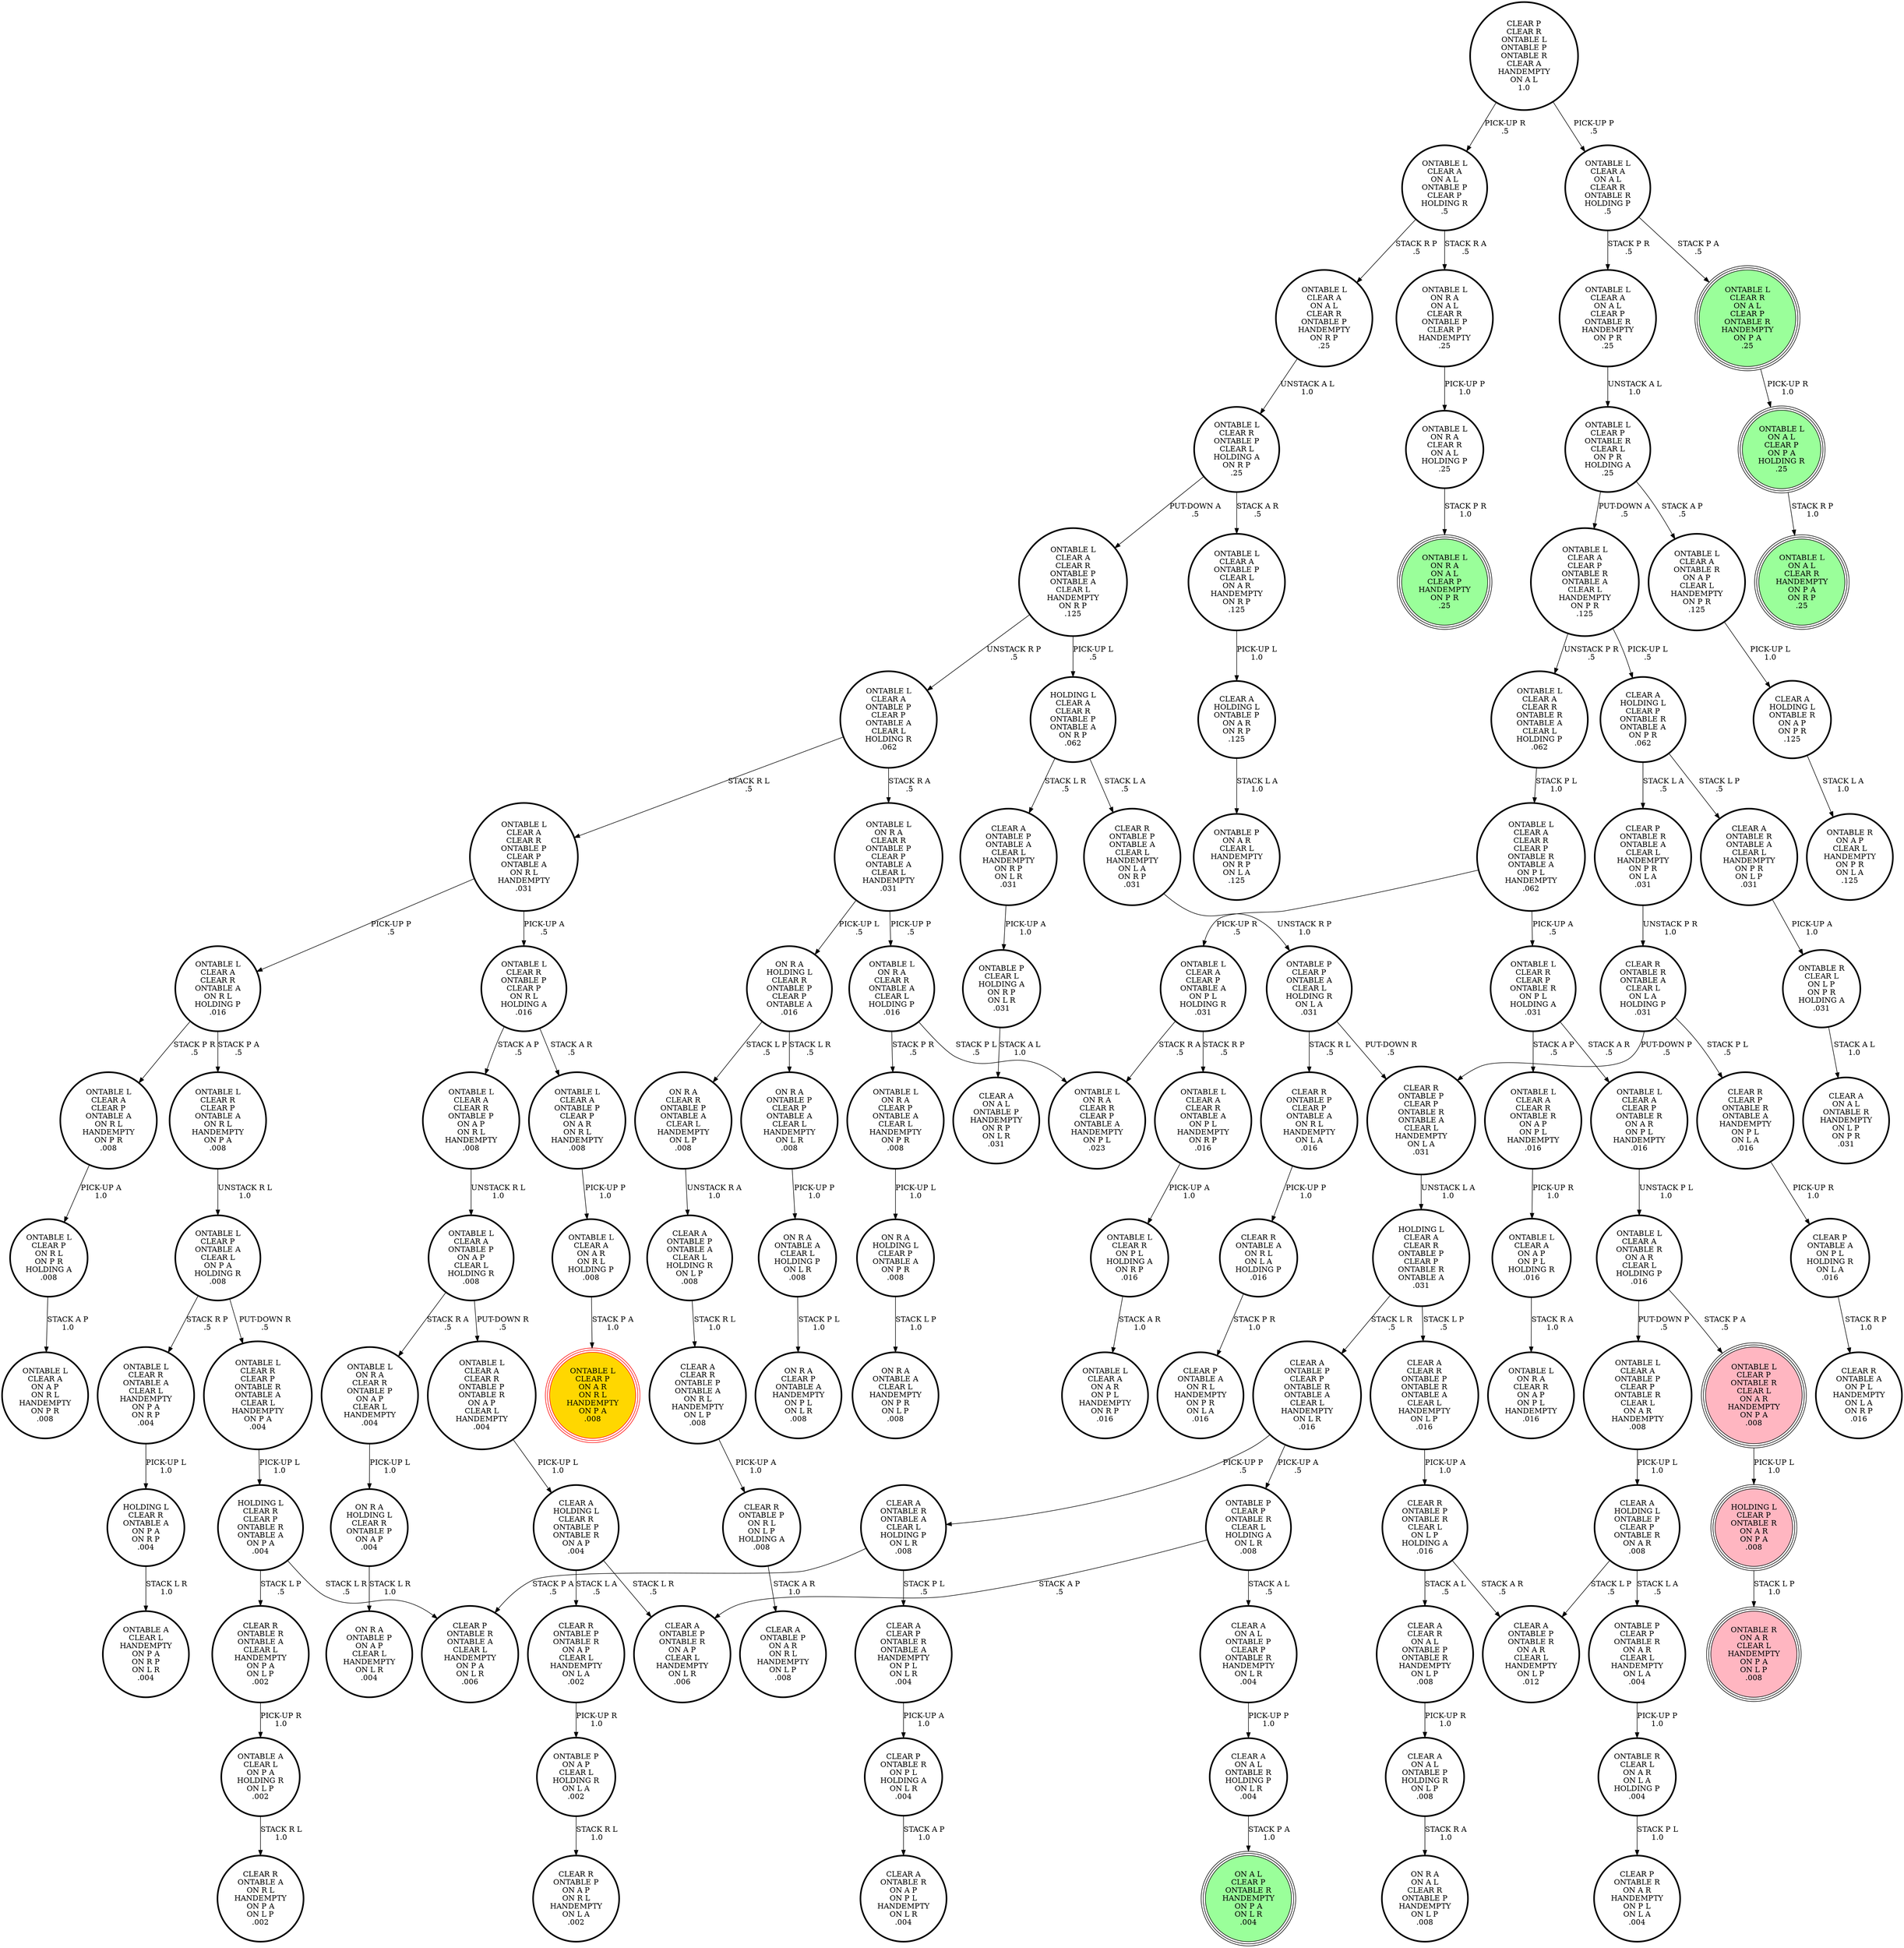 digraph {
"CLEAR A\nCLEAR R\nONTABLE P\nONTABLE A\nON R L\nHANDEMPTY\nON L P\n.008\n" -> "CLEAR R\nONTABLE P\nON R L\nON L P\nHOLDING A\n.008\n"[label="PICK-UP A\n1.0\n"];
"CLEAR A\nONTABLE R\nONTABLE A\nCLEAR L\nHOLDING P\nON L R\n.008\n" -> "CLEAR A\nCLEAR P\nONTABLE R\nONTABLE A\nHANDEMPTY\nON P L\nON L R\n.004\n"[label="STACK P L\n.5\n"];
"CLEAR A\nONTABLE R\nONTABLE A\nCLEAR L\nHOLDING P\nON L R\n.008\n" -> "CLEAR P\nONTABLE R\nONTABLE A\nCLEAR L\nHANDEMPTY\nON P A\nON L R\n.006\n"[label="STACK P A\n.5\n"];
"HOLDING L\nCLEAR A\nCLEAR R\nONTABLE P\nONTABLE A\nON R P\n.062\n" -> "CLEAR R\nONTABLE P\nONTABLE A\nCLEAR L\nHANDEMPTY\nON L A\nON R P\n.031\n"[label="STACK L A\n.5\n"];
"HOLDING L\nCLEAR A\nCLEAR R\nONTABLE P\nONTABLE A\nON R P\n.062\n" -> "CLEAR A\nONTABLE P\nONTABLE A\nCLEAR L\nHANDEMPTY\nON R P\nON L R\n.031\n"[label="STACK L R\n.5\n"];
"ONTABLE L\nCLEAR A\nCLEAR R\nONTABLE P\nCLEAR P\nONTABLE A\nON R L\nHANDEMPTY\n.031\n" -> "ONTABLE L\nCLEAR A\nCLEAR R\nONTABLE A\nON R L\nHOLDING P\n.016\n"[label="PICK-UP P\n.5\n"];
"ONTABLE L\nCLEAR A\nCLEAR R\nONTABLE P\nCLEAR P\nONTABLE A\nON R L\nHANDEMPTY\n.031\n" -> "ONTABLE L\nCLEAR R\nONTABLE P\nCLEAR P\nON R L\nHOLDING A\n.016\n"[label="PICK-UP A\n.5\n"];
"ONTABLE L\nCLEAR A\nCLEAR R\nONTABLE P\nONTABLE A\nCLEAR L\nHANDEMPTY\nON R P\n.125\n" -> "HOLDING L\nCLEAR A\nCLEAR R\nONTABLE P\nONTABLE A\nON R P\n.062\n"[label="PICK-UP L\n.5\n"];
"ONTABLE L\nCLEAR A\nCLEAR R\nONTABLE P\nONTABLE A\nCLEAR L\nHANDEMPTY\nON R P\n.125\n" -> "ONTABLE L\nCLEAR A\nONTABLE P\nCLEAR P\nONTABLE A\nCLEAR L\nHOLDING R\n.062\n"[label="UNSTACK R P\n.5\n"];
"ONTABLE R\nCLEAR L\nON A R\nON L A\nHOLDING P\n.004\n" -> "CLEAR P\nONTABLE R\nON A R\nHANDEMPTY\nON P L\nON L A\n.004\n"[label="STACK P L\n1.0\n"];
"ONTABLE L\nON R A\nON A L\nCLEAR R\nONTABLE P\nCLEAR P\nHANDEMPTY\n.25\n" -> "ONTABLE L\nON R A\nCLEAR R\nON A L\nHOLDING P\n.25\n"[label="PICK-UP P\n1.0\n"];
"CLEAR A\nCLEAR R\nONTABLE P\nONTABLE R\nONTABLE A\nCLEAR L\nHANDEMPTY\nON L P\n.016\n" -> "CLEAR R\nONTABLE P\nONTABLE R\nCLEAR L\nON L P\nHOLDING A\n.016\n"[label="PICK-UP A\n1.0\n"];
"ONTABLE L\nCLEAR A\nONTABLE P\nCLEAR P\nONTABLE A\nCLEAR L\nHOLDING R\n.062\n" -> "ONTABLE L\nON R A\nCLEAR R\nONTABLE P\nCLEAR P\nONTABLE A\nCLEAR L\nHANDEMPTY\n.031\n"[label="STACK R A\n.5\n"];
"ONTABLE L\nCLEAR A\nONTABLE P\nCLEAR P\nONTABLE A\nCLEAR L\nHOLDING R\n.062\n" -> "ONTABLE L\nCLEAR A\nCLEAR R\nONTABLE P\nCLEAR P\nONTABLE A\nON R L\nHANDEMPTY\n.031\n"[label="STACK R L\n.5\n"];
"ON R A\nONTABLE P\nCLEAR P\nONTABLE A\nCLEAR L\nHANDEMPTY\nON L R\n.008\n" -> "ON R A\nONTABLE A\nCLEAR L\nHOLDING P\nON L R\n.008\n"[label="PICK-UP P\n1.0\n"];
"ONTABLE L\nON A L\nCLEAR P\nON P A\nHOLDING R\n.25\n" -> "ONTABLE L\nON A L\nCLEAR R\nHANDEMPTY\nON P A\nON R P\n.25\n"[label="STACK R P\n1.0\n"];
"ONTABLE L\nCLEAR A\nONTABLE P\nCLEAR L\nON A R\nHANDEMPTY\nON R P\n.125\n" -> "CLEAR A\nHOLDING L\nONTABLE P\nON A R\nON R P\n.125\n"[label="PICK-UP L\n1.0\n"];
"ONTABLE L\nCLEAR A\nCLEAR R\nONTABLE A\nON R L\nHOLDING P\n.016\n" -> "ONTABLE L\nCLEAR R\nCLEAR P\nONTABLE A\nON R L\nHANDEMPTY\nON P A\n.008\n"[label="STACK P A\n.5\n"];
"ONTABLE L\nCLEAR A\nCLEAR R\nONTABLE A\nON R L\nHOLDING P\n.016\n" -> "ONTABLE L\nCLEAR A\nCLEAR P\nONTABLE A\nON R L\nHANDEMPTY\nON P R\n.008\n"[label="STACK P R\n.5\n"];
"ONTABLE L\nCLEAR A\nON A P\nON P L\nHOLDING R\n.016\n" -> "ONTABLE L\nON R A\nCLEAR R\nON A P\nON P L\nHANDEMPTY\n.016\n"[label="STACK R A\n1.0\n"];
"ON R A\nHOLDING L\nCLEAR P\nONTABLE A\nON P R\n.008\n" -> "ON R A\nONTABLE A\nCLEAR L\nHANDEMPTY\nON P R\nON L P\n.008\n"[label="STACK L P\n1.0\n"];
"ONTABLE L\nCLEAR A\nONTABLE P\nCLEAR P\nON A R\nON R L\nHANDEMPTY\n.008\n" -> "ONTABLE L\nCLEAR A\nON A R\nON R L\nHOLDING P\n.008\n"[label="PICK-UP P\n1.0\n"];
"ONTABLE L\nCLEAR A\nON A L\nCLEAR R\nONTABLE R\nHOLDING P\n.5\n" -> "ONTABLE L\nCLEAR R\nON A L\nCLEAR P\nONTABLE R\nHANDEMPTY\nON P A\n.25\n"[label="STACK P A\n.5\n"];
"ONTABLE L\nCLEAR A\nON A L\nCLEAR R\nONTABLE R\nHOLDING P\n.5\n" -> "ONTABLE L\nCLEAR A\nON A L\nCLEAR P\nONTABLE R\nHANDEMPTY\nON P R\n.25\n"[label="STACK P R\n.5\n"];
"CLEAR A\nHOLDING L\nONTABLE R\nON A P\nON P R\n.125\n" -> "ONTABLE R\nON A P\nCLEAR L\nHANDEMPTY\nON P R\nON L A\n.125\n"[label="STACK L A\n1.0\n"];
"ONTABLE L\nCLEAR A\nCLEAR R\nCLEAR P\nONTABLE R\nONTABLE A\nON P L\nHANDEMPTY\n.062\n" -> "ONTABLE L\nCLEAR A\nCLEAR P\nONTABLE A\nON P L\nHOLDING R\n.031\n"[label="PICK-UP R\n.5\n"];
"ONTABLE L\nCLEAR A\nCLEAR R\nCLEAR P\nONTABLE R\nONTABLE A\nON P L\nHANDEMPTY\n.062\n" -> "ONTABLE L\nCLEAR R\nCLEAR P\nONTABLE R\nON P L\nHOLDING A\n.031\n"[label="PICK-UP A\n.5\n"];
"ONTABLE L\nCLEAR R\nONTABLE P\nCLEAR L\nHOLDING A\nON R P\n.25\n" -> "ONTABLE L\nCLEAR A\nONTABLE P\nCLEAR L\nON A R\nHANDEMPTY\nON R P\n.125\n"[label="STACK A R\n.5\n"];
"ONTABLE L\nCLEAR R\nONTABLE P\nCLEAR L\nHOLDING A\nON R P\n.25\n" -> "ONTABLE L\nCLEAR A\nCLEAR R\nONTABLE P\nONTABLE A\nCLEAR L\nHANDEMPTY\nON R P\n.125\n"[label="PUT-DOWN A\n.5\n"];
"ON R A\nCLEAR R\nONTABLE P\nONTABLE A\nCLEAR L\nHANDEMPTY\nON L P\n.008\n" -> "CLEAR A\nONTABLE P\nONTABLE A\nCLEAR L\nHOLDING R\nON L P\n.008\n"[label="UNSTACK R A\n1.0\n"];
"CLEAR A\nHOLDING L\nCLEAR R\nONTABLE P\nONTABLE R\nON A P\n.004\n" -> "CLEAR R\nONTABLE P\nONTABLE R\nON A P\nCLEAR L\nHANDEMPTY\nON L A\n.002\n"[label="STACK L A\n.5\n"];
"CLEAR A\nHOLDING L\nCLEAR R\nONTABLE P\nONTABLE R\nON A P\n.004\n" -> "CLEAR A\nONTABLE P\nONTABLE R\nON A P\nCLEAR L\nHANDEMPTY\nON L R\n.006\n"[label="STACK L R\n.5\n"];
"CLEAR R\nONTABLE P\nONTABLE R\nCLEAR L\nON L P\nHOLDING A\n.016\n" -> "CLEAR A\nCLEAR R\nON A L\nONTABLE P\nONTABLE R\nHANDEMPTY\nON L P\n.008\n"[label="STACK A L\n.5\n"];
"CLEAR R\nONTABLE P\nONTABLE R\nCLEAR L\nON L P\nHOLDING A\n.016\n" -> "CLEAR A\nONTABLE P\nONTABLE R\nON A R\nCLEAR L\nHANDEMPTY\nON L P\n.012\n"[label="STACK A R\n.5\n"];
"CLEAR R\nONTABLE A\nON R L\nON L A\nHOLDING P\n.016\n" -> "CLEAR P\nONTABLE A\nON R L\nHANDEMPTY\nON P R\nON L A\n.016\n"[label="STACK P R\n1.0\n"];
"CLEAR P\nCLEAR R\nONTABLE L\nONTABLE P\nONTABLE R\nCLEAR A\nHANDEMPTY\nON A L\n1.0\n" -> "ONTABLE L\nCLEAR A\nON A L\nCLEAR R\nONTABLE R\nHOLDING P\n.5\n"[label="PICK-UP P\n.5\n"];
"CLEAR P\nCLEAR R\nONTABLE L\nONTABLE P\nONTABLE R\nCLEAR A\nHANDEMPTY\nON A L\n1.0\n" -> "ONTABLE L\nCLEAR A\nON A L\nONTABLE P\nCLEAR P\nHOLDING R\n.5\n"[label="PICK-UP R\n.5\n"];
"CLEAR R\nONTABLE P\nCLEAR P\nONTABLE A\nON R L\nHANDEMPTY\nON L A\n.016\n" -> "CLEAR R\nONTABLE A\nON R L\nON L A\nHOLDING P\n.016\n"[label="PICK-UP P\n1.0\n"];
"CLEAR R\nONTABLE P\nONTABLE R\nON A P\nCLEAR L\nHANDEMPTY\nON L A\n.002\n" -> "ONTABLE P\nON A P\nCLEAR L\nHOLDING R\nON L A\n.002\n"[label="PICK-UP R\n1.0\n"];
"ONTABLE L\nON R A\nCLEAR R\nON A L\nHOLDING P\n.25\n" -> "ONTABLE L\nON R A\nON A L\nCLEAR P\nHANDEMPTY\nON P R\n.25\n"[label="STACK P R\n1.0\n"];
"CLEAR A\nON A L\nONTABLE R\nHOLDING P\nON L R\n.004\n" -> "ON A L\nCLEAR P\nONTABLE R\nHANDEMPTY\nON P A\nON L R\n.004\n"[label="STACK P A\n1.0\n"];
"ONTABLE L\nCLEAR A\nCLEAR R\nONTABLE R\nON A P\nON P L\nHANDEMPTY\n.016\n" -> "ONTABLE L\nCLEAR A\nON A P\nON P L\nHOLDING R\n.016\n"[label="PICK-UP R\n1.0\n"];
"ONTABLE L\nCLEAR A\nCLEAR R\nONTABLE P\nON A P\nON R L\nHANDEMPTY\n.008\n" -> "ONTABLE L\nCLEAR A\nONTABLE P\nON A P\nCLEAR L\nHOLDING R\n.008\n"[label="UNSTACK R L\n1.0\n"];
"ONTABLE L\nON R A\nCLEAR R\nONTABLE P\nCLEAR P\nONTABLE A\nCLEAR L\nHANDEMPTY\n.031\n" -> "ON R A\nHOLDING L\nCLEAR R\nONTABLE P\nCLEAR P\nONTABLE A\n.016\n"[label="PICK-UP L\n.5\n"];
"ONTABLE L\nON R A\nCLEAR R\nONTABLE P\nCLEAR P\nONTABLE A\nCLEAR L\nHANDEMPTY\n.031\n" -> "ONTABLE L\nON R A\nCLEAR R\nONTABLE A\nCLEAR L\nHOLDING P\n.016\n"[label="PICK-UP P\n.5\n"];
"CLEAR A\nHOLDING L\nONTABLE P\nCLEAR P\nONTABLE R\nON A R\n.008\n" -> "CLEAR A\nONTABLE P\nONTABLE R\nON A R\nCLEAR L\nHANDEMPTY\nON L P\n.012\n"[label="STACK L P\n.5\n"];
"CLEAR A\nHOLDING L\nONTABLE P\nCLEAR P\nONTABLE R\nON A R\n.008\n" -> "ONTABLE P\nCLEAR P\nONTABLE R\nON A R\nCLEAR L\nHANDEMPTY\nON L A\n.004\n"[label="STACK L A\n.5\n"];
"CLEAR A\nHOLDING L\nONTABLE P\nON A R\nON R P\n.125\n" -> "ONTABLE P\nON A R\nCLEAR L\nHANDEMPTY\nON R P\nON L A\n.125\n"[label="STACK L A\n1.0\n"];
"HOLDING L\nCLEAR R\nCLEAR P\nONTABLE R\nONTABLE A\nON P A\n.004\n" -> "CLEAR R\nONTABLE R\nONTABLE A\nCLEAR L\nHANDEMPTY\nON P A\nON L P\n.002\n"[label="STACK L P\n.5\n"];
"HOLDING L\nCLEAR R\nCLEAR P\nONTABLE R\nONTABLE A\nON P A\n.004\n" -> "CLEAR P\nONTABLE R\nONTABLE A\nCLEAR L\nHANDEMPTY\nON P A\nON L R\n.006\n"[label="STACK L R\n.5\n"];
"ONTABLE L\nCLEAR A\nCLEAR P\nONTABLE R\nON A R\nON P L\nHANDEMPTY\n.016\n" -> "ONTABLE L\nCLEAR A\nONTABLE R\nON A R\nCLEAR L\nHOLDING P\n.016\n"[label="UNSTACK P L\n1.0\n"];
"CLEAR A\nCLEAR R\nON A L\nONTABLE P\nONTABLE R\nHANDEMPTY\nON L P\n.008\n" -> "CLEAR A\nON A L\nONTABLE P\nHOLDING R\nON L P\n.008\n"[label="PICK-UP R\n1.0\n"];
"CLEAR A\nHOLDING L\nCLEAR P\nONTABLE R\nONTABLE A\nON P R\n.062\n" -> "CLEAR A\nONTABLE R\nONTABLE A\nCLEAR L\nHANDEMPTY\nON P R\nON L P\n.031\n"[label="STACK L P\n.5\n"];
"CLEAR A\nHOLDING L\nCLEAR P\nONTABLE R\nONTABLE A\nON P R\n.062\n" -> "CLEAR P\nONTABLE R\nONTABLE A\nCLEAR L\nHANDEMPTY\nON P R\nON L A\n.031\n"[label="STACK L A\n.5\n"];
"ONTABLE L\nCLEAR R\nCLEAR P\nONTABLE R\nON P L\nHOLDING A\n.031\n" -> "ONTABLE L\nCLEAR A\nCLEAR P\nONTABLE R\nON A R\nON P L\nHANDEMPTY\n.016\n"[label="STACK A R\n.5\n"];
"ONTABLE L\nCLEAR R\nCLEAR P\nONTABLE R\nON P L\nHOLDING A\n.031\n" -> "ONTABLE L\nCLEAR A\nCLEAR R\nONTABLE R\nON A P\nON P L\nHANDEMPTY\n.016\n"[label="STACK A P\n.5\n"];
"CLEAR A\nONTABLE P\nCLEAR P\nONTABLE R\nONTABLE A\nCLEAR L\nHANDEMPTY\nON L R\n.016\n" -> "ONTABLE P\nCLEAR P\nONTABLE R\nCLEAR L\nHOLDING A\nON L R\n.008\n"[label="PICK-UP A\n.5\n"];
"CLEAR A\nONTABLE P\nCLEAR P\nONTABLE R\nONTABLE A\nCLEAR L\nHANDEMPTY\nON L R\n.016\n" -> "CLEAR A\nONTABLE R\nONTABLE A\nCLEAR L\nHOLDING P\nON L R\n.008\n"[label="PICK-UP P\n.5\n"];
"HOLDING L\nCLEAR A\nCLEAR R\nONTABLE P\nCLEAR P\nONTABLE R\nONTABLE A\n.031\n" -> "CLEAR A\nCLEAR R\nONTABLE P\nONTABLE R\nONTABLE A\nCLEAR L\nHANDEMPTY\nON L P\n.016\n"[label="STACK L P\n.5\n"];
"HOLDING L\nCLEAR A\nCLEAR R\nONTABLE P\nCLEAR P\nONTABLE R\nONTABLE A\n.031\n" -> "CLEAR A\nONTABLE P\nCLEAR P\nONTABLE R\nONTABLE A\nCLEAR L\nHANDEMPTY\nON L R\n.016\n"[label="STACK L R\n.5\n"];
"CLEAR R\nCLEAR P\nONTABLE R\nONTABLE A\nHANDEMPTY\nON P L\nON L A\n.016\n" -> "CLEAR P\nONTABLE A\nON P L\nHOLDING R\nON L A\n.016\n"[label="PICK-UP R\n1.0\n"];
"ONTABLE L\nCLEAR A\nCLEAR R\nONTABLE R\nONTABLE A\nCLEAR L\nHOLDING P\n.062\n" -> "ONTABLE L\nCLEAR A\nCLEAR R\nCLEAR P\nONTABLE R\nONTABLE A\nON P L\nHANDEMPTY\n.062\n"[label="STACK P L\n1.0\n"];
"ONTABLE P\nCLEAR L\nHOLDING A\nON R P\nON L R\n.031\n" -> "CLEAR A\nON A L\nONTABLE P\nHANDEMPTY\nON R P\nON L R\n.031\n"[label="STACK A L\n1.0\n"];
"ONTABLE A\nCLEAR L\nON P A\nHOLDING R\nON L P\n.002\n" -> "CLEAR R\nONTABLE A\nON R L\nHANDEMPTY\nON P A\nON L P\n.002\n"[label="STACK R L\n1.0\n"];
"ONTABLE R\nCLEAR L\nON L P\nON P R\nHOLDING A\n.031\n" -> "CLEAR A\nON A L\nONTABLE R\nHANDEMPTY\nON L P\nON P R\n.031\n"[label="STACK A L\n1.0\n"];
"ONTABLE L\nON R A\nCLEAR P\nONTABLE A\nCLEAR L\nHANDEMPTY\nON P R\n.008\n" -> "ON R A\nHOLDING L\nCLEAR P\nONTABLE A\nON P R\n.008\n"[label="PICK-UP L\n1.0\n"];
"ONTABLE L\nCLEAR A\nCLEAR P\nONTABLE A\nON R L\nHANDEMPTY\nON P R\n.008\n" -> "ONTABLE L\nCLEAR P\nON R L\nON P R\nHOLDING A\n.008\n"[label="PICK-UP A\n1.0\n"];
"ONTABLE L\nCLEAR A\nONTABLE R\nON A P\nCLEAR L\nHANDEMPTY\nON P R\n.125\n" -> "CLEAR A\nHOLDING L\nONTABLE R\nON A P\nON P R\n.125\n"[label="PICK-UP L\n1.0\n"];
"CLEAR A\nON A L\nONTABLE P\nCLEAR P\nONTABLE R\nHANDEMPTY\nON L R\n.004\n" -> "CLEAR A\nON A L\nONTABLE R\nHOLDING P\nON L R\n.004\n"[label="PICK-UP P\n1.0\n"];
"CLEAR P\nONTABLE R\nONTABLE A\nCLEAR L\nHANDEMPTY\nON P R\nON L A\n.031\n" -> "CLEAR R\nONTABLE R\nONTABLE A\nCLEAR L\nON L A\nHOLDING P\n.031\n"[label="UNSTACK P R\n1.0\n"];
"ONTABLE L\nCLEAR A\nONTABLE R\nON A R\nCLEAR L\nHOLDING P\n.016\n" -> "ONTABLE L\nCLEAR P\nONTABLE R\nCLEAR L\nON A R\nHANDEMPTY\nON P A\n.008\n"[label="STACK P A\n.5\n"];
"ONTABLE L\nCLEAR A\nONTABLE R\nON A R\nCLEAR L\nHOLDING P\n.016\n" -> "ONTABLE L\nCLEAR A\nONTABLE P\nCLEAR P\nONTABLE R\nCLEAR L\nON A R\nHANDEMPTY\n.008\n"[label="PUT-DOWN P\n.5\n"];
"ONTABLE P\nCLEAR P\nONTABLE A\nCLEAR L\nHOLDING R\nON L A\n.031\n" -> "CLEAR R\nONTABLE P\nCLEAR P\nONTABLE R\nONTABLE A\nCLEAR L\nHANDEMPTY\nON L A\n.031\n"[label="PUT-DOWN R\n.5\n"];
"ONTABLE P\nCLEAR P\nONTABLE A\nCLEAR L\nHOLDING R\nON L A\n.031\n" -> "CLEAR R\nONTABLE P\nCLEAR P\nONTABLE A\nON R L\nHANDEMPTY\nON L A\n.016\n"[label="STACK R L\n.5\n"];
"ONTABLE L\nCLEAR A\nON A R\nON R L\nHOLDING P\n.008\n" -> "ONTABLE L\nCLEAR P\nON A R\nON R L\nHANDEMPTY\nON P A\n.008\n"[label="STACK P A\n1.0\n"];
"CLEAR P\nONTABLE A\nON P L\nHOLDING R\nON L A\n.016\n" -> "CLEAR R\nONTABLE A\nON P L\nHANDEMPTY\nON L A\nON R P\n.016\n"[label="STACK R P\n1.0\n"];
"CLEAR R\nONTABLE R\nONTABLE A\nCLEAR L\nHANDEMPTY\nON P A\nON L P\n.002\n" -> "ONTABLE A\nCLEAR L\nON P A\nHOLDING R\nON L P\n.002\n"[label="PICK-UP R\n1.0\n"];
"ONTABLE L\nCLEAR A\nCLEAR R\nONTABLE P\nONTABLE R\nON A P\nCLEAR L\nHANDEMPTY\n.004\n" -> "CLEAR A\nHOLDING L\nCLEAR R\nONTABLE P\nONTABLE R\nON A P\n.004\n"[label="PICK-UP L\n1.0\n"];
"CLEAR R\nONTABLE R\nONTABLE A\nCLEAR L\nON L A\nHOLDING P\n.031\n" -> "CLEAR R\nONTABLE P\nCLEAR P\nONTABLE R\nONTABLE A\nCLEAR L\nHANDEMPTY\nON L A\n.031\n"[label="PUT-DOWN P\n.5\n"];
"CLEAR R\nONTABLE R\nONTABLE A\nCLEAR L\nON L A\nHOLDING P\n.031\n" -> "CLEAR R\nCLEAR P\nONTABLE R\nONTABLE A\nHANDEMPTY\nON P L\nON L A\n.016\n"[label="STACK P L\n.5\n"];
"ONTABLE L\nCLEAR P\nONTABLE R\nCLEAR L\nON A R\nHANDEMPTY\nON P A\n.008\n" -> "HOLDING L\nCLEAR P\nONTABLE R\nON A R\nON P A\n.008\n"[label="PICK-UP L\n1.0\n"];
"CLEAR R\nONTABLE P\nON R L\nON L P\nHOLDING A\n.008\n" -> "CLEAR A\nONTABLE P\nON A R\nON R L\nHANDEMPTY\nON L P\n.008\n"[label="STACK A R\n1.0\n"];
"ONTABLE P\nCLEAR P\nONTABLE R\nON A R\nCLEAR L\nHANDEMPTY\nON L A\n.004\n" -> "ONTABLE R\nCLEAR L\nON A R\nON L A\nHOLDING P\n.004\n"[label="PICK-UP P\n1.0\n"];
"ONTABLE L\nCLEAR R\nON A L\nCLEAR P\nONTABLE R\nHANDEMPTY\nON P A\n.25\n" -> "ONTABLE L\nON A L\nCLEAR P\nON P A\nHOLDING R\n.25\n"[label="PICK-UP R\n1.0\n"];
"ONTABLE L\nCLEAR A\nONTABLE P\nCLEAR P\nONTABLE R\nCLEAR L\nON A R\nHANDEMPTY\n.008\n" -> "CLEAR A\nHOLDING L\nONTABLE P\nCLEAR P\nONTABLE R\nON A R\n.008\n"[label="PICK-UP L\n1.0\n"];
"ON R A\nONTABLE A\nCLEAR L\nHOLDING P\nON L R\n.008\n" -> "ON R A\nCLEAR P\nONTABLE A\nHANDEMPTY\nON P L\nON L R\n.008\n"[label="STACK P L\n1.0\n"];
"CLEAR A\nCLEAR P\nONTABLE R\nONTABLE A\nHANDEMPTY\nON P L\nON L R\n.004\n" -> "CLEAR P\nONTABLE R\nON P L\nHOLDING A\nON L R\n.004\n"[label="PICK-UP A\n1.0\n"];
"ONTABLE L\nCLEAR P\nON R L\nON P R\nHOLDING A\n.008\n" -> "ONTABLE L\nCLEAR A\nON A P\nON R L\nHANDEMPTY\nON P R\n.008\n"[label="STACK A P\n1.0\n"];
"ONTABLE L\nCLEAR R\nCLEAR P\nONTABLE R\nONTABLE A\nCLEAR L\nHANDEMPTY\nON P A\n.004\n" -> "HOLDING L\nCLEAR R\nCLEAR P\nONTABLE R\nONTABLE A\nON P A\n.004\n"[label="PICK-UP L\n1.0\n"];
"ONTABLE L\nCLEAR A\nCLEAR P\nONTABLE A\nON P L\nHOLDING R\n.031\n" -> "ONTABLE L\nON R A\nCLEAR R\nCLEAR P\nONTABLE A\nHANDEMPTY\nON P L\n.023\n"[label="STACK R A\n.5\n"];
"ONTABLE L\nCLEAR A\nCLEAR P\nONTABLE A\nON P L\nHOLDING R\n.031\n" -> "ONTABLE L\nCLEAR A\nCLEAR R\nONTABLE A\nON P L\nHANDEMPTY\nON R P\n.016\n"[label="STACK R P\n.5\n"];
"ONTABLE L\nCLEAR A\nON A L\nONTABLE P\nCLEAR P\nHOLDING R\n.5\n" -> "ONTABLE L\nON R A\nON A L\nCLEAR R\nONTABLE P\nCLEAR P\nHANDEMPTY\n.25\n"[label="STACK R A\n.5\n"];
"ONTABLE L\nCLEAR A\nON A L\nONTABLE P\nCLEAR P\nHOLDING R\n.5\n" -> "ONTABLE L\nCLEAR A\nON A L\nCLEAR R\nONTABLE P\nHANDEMPTY\nON R P\n.25\n"[label="STACK R P\n.5\n"];
"ONTABLE L\nCLEAR R\nONTABLE P\nCLEAR P\nON R L\nHOLDING A\n.016\n" -> "ONTABLE L\nCLEAR A\nCLEAR R\nONTABLE P\nON A P\nON R L\nHANDEMPTY\n.008\n"[label="STACK A P\n.5\n"];
"ONTABLE L\nCLEAR R\nONTABLE P\nCLEAR P\nON R L\nHOLDING A\n.016\n" -> "ONTABLE L\nCLEAR A\nONTABLE P\nCLEAR P\nON A R\nON R L\nHANDEMPTY\n.008\n"[label="STACK A R\n.5\n"];
"CLEAR A\nONTABLE P\nONTABLE A\nCLEAR L\nHOLDING R\nON L P\n.008\n" -> "CLEAR A\nCLEAR R\nONTABLE P\nONTABLE A\nON R L\nHANDEMPTY\nON L P\n.008\n"[label="STACK R L\n1.0\n"];
"ONTABLE L\nON R A\nCLEAR R\nONTABLE P\nON A P\nCLEAR L\nHANDEMPTY\n.004\n" -> "ON R A\nHOLDING L\nCLEAR R\nONTABLE P\nON A P\n.004\n"[label="PICK-UP L\n1.0\n"];
"CLEAR A\nON A L\nONTABLE P\nHOLDING R\nON L P\n.008\n" -> "ON R A\nON A L\nCLEAR R\nONTABLE P\nHANDEMPTY\nON L P\n.008\n"[label="STACK R A\n1.0\n"];
"CLEAR A\nONTABLE R\nONTABLE A\nCLEAR L\nHANDEMPTY\nON P R\nON L P\n.031\n" -> "ONTABLE R\nCLEAR L\nON L P\nON P R\nHOLDING A\n.031\n"[label="PICK-UP A\n1.0\n"];
"CLEAR A\nONTABLE P\nONTABLE A\nCLEAR L\nHANDEMPTY\nON R P\nON L R\n.031\n" -> "ONTABLE P\nCLEAR L\nHOLDING A\nON R P\nON L R\n.031\n"[label="PICK-UP A\n1.0\n"];
"ONTABLE P\nON A P\nCLEAR L\nHOLDING R\nON L A\n.002\n" -> "CLEAR R\nONTABLE P\nON A P\nON R L\nHANDEMPTY\nON L A\n.002\n"[label="STACK R L\n1.0\n"];
"ONTABLE L\nCLEAR A\nON A L\nCLEAR R\nONTABLE P\nHANDEMPTY\nON R P\n.25\n" -> "ONTABLE L\nCLEAR R\nONTABLE P\nCLEAR L\nHOLDING A\nON R P\n.25\n"[label="UNSTACK A L\n1.0\n"];
"CLEAR R\nONTABLE P\nCLEAR P\nONTABLE R\nONTABLE A\nCLEAR L\nHANDEMPTY\nON L A\n.031\n" -> "HOLDING L\nCLEAR A\nCLEAR R\nONTABLE P\nCLEAR P\nONTABLE R\nONTABLE A\n.031\n"[label="UNSTACK L A\n1.0\n"];
"ONTABLE L\nCLEAR P\nONTABLE A\nCLEAR L\nON P A\nHOLDING R\n.008\n" -> "ONTABLE L\nCLEAR R\nCLEAR P\nONTABLE R\nONTABLE A\nCLEAR L\nHANDEMPTY\nON P A\n.004\n"[label="PUT-DOWN R\n.5\n"];
"ONTABLE L\nCLEAR P\nONTABLE A\nCLEAR L\nON P A\nHOLDING R\n.008\n" -> "ONTABLE L\nCLEAR R\nONTABLE A\nCLEAR L\nHANDEMPTY\nON P A\nON R P\n.004\n"[label="STACK R P\n.5\n"];
"ONTABLE L\nCLEAR R\nON P L\nHOLDING A\nON R P\n.016\n" -> "ONTABLE L\nCLEAR A\nON A R\nON P L\nHANDEMPTY\nON R P\n.016\n"[label="STACK A R\n1.0\n"];
"HOLDING L\nCLEAR P\nONTABLE R\nON A R\nON P A\n.008\n" -> "ONTABLE R\nON A R\nCLEAR L\nHANDEMPTY\nON P A\nON L P\n.008\n"[label="STACK L P\n1.0\n"];
"CLEAR R\nONTABLE P\nONTABLE A\nCLEAR L\nHANDEMPTY\nON L A\nON R P\n.031\n" -> "ONTABLE P\nCLEAR P\nONTABLE A\nCLEAR L\nHOLDING R\nON L A\n.031\n"[label="UNSTACK R P\n1.0\n"];
"CLEAR P\nONTABLE R\nON P L\nHOLDING A\nON L R\n.004\n" -> "CLEAR A\nONTABLE R\nON A P\nON P L\nHANDEMPTY\nON L R\n.004\n"[label="STACK A P\n1.0\n"];
"ONTABLE L\nCLEAR R\nONTABLE A\nCLEAR L\nHANDEMPTY\nON P A\nON R P\n.004\n" -> "HOLDING L\nCLEAR R\nONTABLE A\nON P A\nON R P\n.004\n"[label="PICK-UP L\n1.0\n"];
"ON R A\nHOLDING L\nCLEAR R\nONTABLE P\nCLEAR P\nONTABLE A\n.016\n" -> "ON R A\nCLEAR R\nONTABLE P\nONTABLE A\nCLEAR L\nHANDEMPTY\nON L P\n.008\n"[label="STACK L P\n.5\n"];
"ON R A\nHOLDING L\nCLEAR R\nONTABLE P\nCLEAR P\nONTABLE A\n.016\n" -> "ON R A\nONTABLE P\nCLEAR P\nONTABLE A\nCLEAR L\nHANDEMPTY\nON L R\n.008\n"[label="STACK L R\n.5\n"];
"ONTABLE L\nON R A\nCLEAR R\nONTABLE A\nCLEAR L\nHOLDING P\n.016\n" -> "ONTABLE L\nON R A\nCLEAR P\nONTABLE A\nCLEAR L\nHANDEMPTY\nON P R\n.008\n"[label="STACK P R\n.5\n"];
"ONTABLE L\nON R A\nCLEAR R\nONTABLE A\nCLEAR L\nHOLDING P\n.016\n" -> "ONTABLE L\nON R A\nCLEAR R\nCLEAR P\nONTABLE A\nHANDEMPTY\nON P L\n.023\n"[label="STACK P L\n.5\n"];
"ONTABLE P\nCLEAR P\nONTABLE R\nCLEAR L\nHOLDING A\nON L R\n.008\n" -> "CLEAR A\nON A L\nONTABLE P\nCLEAR P\nONTABLE R\nHANDEMPTY\nON L R\n.004\n"[label="STACK A L\n.5\n"];
"ONTABLE P\nCLEAR P\nONTABLE R\nCLEAR L\nHOLDING A\nON L R\n.008\n" -> "CLEAR A\nONTABLE P\nONTABLE R\nON A P\nCLEAR L\nHANDEMPTY\nON L R\n.006\n"[label="STACK A P\n.5\n"];
"ONTABLE L\nCLEAR R\nCLEAR P\nONTABLE A\nON R L\nHANDEMPTY\nON P A\n.008\n" -> "ONTABLE L\nCLEAR P\nONTABLE A\nCLEAR L\nON P A\nHOLDING R\n.008\n"[label="UNSTACK R L\n1.0\n"];
"HOLDING L\nCLEAR R\nONTABLE A\nON P A\nON R P\n.004\n" -> "ONTABLE A\nCLEAR L\nHANDEMPTY\nON P A\nON R P\nON L R\n.004\n"[label="STACK L R\n1.0\n"];
"ONTABLE L\nCLEAR A\nONTABLE P\nON A P\nCLEAR L\nHOLDING R\n.008\n" -> "ONTABLE L\nON R A\nCLEAR R\nONTABLE P\nON A P\nCLEAR L\nHANDEMPTY\n.004\n"[label="STACK R A\n.5\n"];
"ONTABLE L\nCLEAR A\nONTABLE P\nON A P\nCLEAR L\nHOLDING R\n.008\n" -> "ONTABLE L\nCLEAR A\nCLEAR R\nONTABLE P\nONTABLE R\nON A P\nCLEAR L\nHANDEMPTY\n.004\n"[label="PUT-DOWN R\n.5\n"];
"ONTABLE L\nCLEAR P\nONTABLE R\nCLEAR L\nON P R\nHOLDING A\n.25\n" -> "ONTABLE L\nCLEAR A\nONTABLE R\nON A P\nCLEAR L\nHANDEMPTY\nON P R\n.125\n"[label="STACK A P\n.5\n"];
"ONTABLE L\nCLEAR P\nONTABLE R\nCLEAR L\nON P R\nHOLDING A\n.25\n" -> "ONTABLE L\nCLEAR A\nCLEAR P\nONTABLE R\nONTABLE A\nCLEAR L\nHANDEMPTY\nON P R\n.125\n"[label="PUT-DOWN A\n.5\n"];
"ON R A\nHOLDING L\nCLEAR R\nONTABLE P\nON A P\n.004\n" -> "ON R A\nONTABLE P\nON A P\nCLEAR L\nHANDEMPTY\nON L R\n.004\n"[label="STACK L R\n1.0\n"];
"ONTABLE L\nCLEAR A\nON A L\nCLEAR P\nONTABLE R\nHANDEMPTY\nON P R\n.25\n" -> "ONTABLE L\nCLEAR P\nONTABLE R\nCLEAR L\nON P R\nHOLDING A\n.25\n"[label="UNSTACK A L\n1.0\n"];
"ONTABLE L\nCLEAR A\nCLEAR P\nONTABLE R\nONTABLE A\nCLEAR L\nHANDEMPTY\nON P R\n.125\n" -> "CLEAR A\nHOLDING L\nCLEAR P\nONTABLE R\nONTABLE A\nON P R\n.062\n"[label="PICK-UP L\n.5\n"];
"ONTABLE L\nCLEAR A\nCLEAR P\nONTABLE R\nONTABLE A\nCLEAR L\nHANDEMPTY\nON P R\n.125\n" -> "ONTABLE L\nCLEAR A\nCLEAR R\nONTABLE R\nONTABLE A\nCLEAR L\nHOLDING P\n.062\n"[label="UNSTACK P R\n.5\n"];
"ONTABLE L\nCLEAR A\nCLEAR R\nONTABLE A\nON P L\nHANDEMPTY\nON R P\n.016\n" -> "ONTABLE L\nCLEAR R\nON P L\nHOLDING A\nON R P\n.016\n"[label="PICK-UP A\n1.0\n"];
"CLEAR A\nONTABLE P\nONTABLE R\nON A R\nCLEAR L\nHANDEMPTY\nON L P\n.012\n" [shape=circle, penwidth=3];
"ONTABLE A\nCLEAR L\nHANDEMPTY\nON P A\nON R P\nON L R\n.004\n" [shape=circle, penwidth=3];
"ONTABLE L\nCLEAR A\nON A R\nON P L\nHANDEMPTY\nON R P\n.016\n" [shape=circle, penwidth=3];
"ONTABLE L\nON R A\nCLEAR R\nON A P\nON P L\nHANDEMPTY\n.016\n" [shape=circle, penwidth=3];
"ONTABLE L\nON R A\nON A L\nCLEAR P\nHANDEMPTY\nON P R\n.25\n" [shape=circle, style=filled, fillcolor=palegreen1, peripheries=3];
"CLEAR P\nONTABLE R\nONTABLE A\nCLEAR L\nHANDEMPTY\nON P A\nON L R\n.006\n" [shape=circle, penwidth=3];
"ONTABLE R\nON A P\nCLEAR L\nHANDEMPTY\nON P R\nON L A\n.125\n" [shape=circle, penwidth=3];
"CLEAR A\nONTABLE P\nONTABLE R\nON A P\nCLEAR L\nHANDEMPTY\nON L R\n.006\n" [shape=circle, penwidth=3];
"CLEAR R\nONTABLE P\nON A P\nON R L\nHANDEMPTY\nON L A\n.002\n" [shape=circle, penwidth=3];
"ON R A\nONTABLE P\nON A P\nCLEAR L\nHANDEMPTY\nON L R\n.004\n" [shape=circle, penwidth=3];
"ON A L\nCLEAR P\nONTABLE R\nHANDEMPTY\nON P A\nON L R\n.004\n" [shape=circle, style=filled, fillcolor=palegreen1, peripheries=3];
"ON R A\nCLEAR P\nONTABLE A\nHANDEMPTY\nON P L\nON L R\n.008\n" [shape=circle, penwidth=3];
"ONTABLE L\nCLEAR P\nON A R\nON R L\nHANDEMPTY\nON P A\n.008\n" [shape=circle, style=filled color=red, fillcolor=gold, peripheries=3];
"ON R A\nON A L\nCLEAR R\nONTABLE P\nHANDEMPTY\nON L P\n.008\n" [shape=circle, penwidth=3];
"CLEAR P\nONTABLE R\nON A R\nHANDEMPTY\nON P L\nON L A\n.004\n" [shape=circle, penwidth=3];
"ONTABLE L\nON A L\nCLEAR R\nHANDEMPTY\nON P A\nON R P\n.25\n" [shape=circle, style=filled, fillcolor=palegreen1, peripheries=3];
"ONTABLE L\nON R A\nCLEAR R\nCLEAR P\nONTABLE A\nHANDEMPTY\nON P L\n.023\n" [shape=circle, penwidth=3];
"CLEAR R\nONTABLE A\nON P L\nHANDEMPTY\nON L A\nON R P\n.016\n" [shape=circle, penwidth=3];
"ONTABLE P\nON A R\nCLEAR L\nHANDEMPTY\nON R P\nON L A\n.125\n" [shape=circle, penwidth=3];
"CLEAR A\nON A L\nONTABLE P\nHANDEMPTY\nON R P\nON L R\n.031\n" [shape=circle, penwidth=3];
"CLEAR P\nONTABLE A\nON R L\nHANDEMPTY\nON P R\nON L A\n.016\n" [shape=circle, penwidth=3];
"CLEAR A\nON A L\nONTABLE R\nHANDEMPTY\nON L P\nON P R\n.031\n" [shape=circle, penwidth=3];
"ONTABLE R\nON A R\nCLEAR L\nHANDEMPTY\nON P A\nON L P\n.008\n" [shape=circle, style=filled, fillcolor=lightpink, peripheries=3];
"CLEAR A\nONTABLE P\nON A R\nON R L\nHANDEMPTY\nON L P\n.008\n" [shape=circle, penwidth=3];
"CLEAR R\nONTABLE A\nON R L\nHANDEMPTY\nON P A\nON L P\n.002\n" [shape=circle, penwidth=3];
"ONTABLE L\nCLEAR A\nON A P\nON R L\nHANDEMPTY\nON P R\n.008\n" [shape=circle, penwidth=3];
"ON R A\nONTABLE A\nCLEAR L\nHANDEMPTY\nON P R\nON L P\n.008\n" [shape=circle, penwidth=3];
"CLEAR A\nONTABLE R\nON A P\nON P L\nHANDEMPTY\nON L R\n.004\n" [shape=circle, penwidth=3];
"ONTABLE P\nON A P\nCLEAR L\nHOLDING R\nON L A\n.002\n" [shape=circle, penwidth=3];
"ONTABLE R\nCLEAR L\nON A R\nON L A\nHOLDING P\n.004\n" [shape=circle, penwidth=3];
"CLEAR A\nONTABLE P\nONTABLE R\nON A R\nCLEAR L\nHANDEMPTY\nON L P\n.012\n" [shape=circle, penwidth=3];
"CLEAR A\nONTABLE R\nONTABLE A\nCLEAR L\nHANDEMPTY\nON P R\nON L P\n.031\n" [shape=circle, penwidth=3];
"ON R A\nHOLDING L\nCLEAR P\nONTABLE A\nON P R\n.008\n" [shape=circle, penwidth=3];
"ONTABLE L\nCLEAR A\nONTABLE R\nON A P\nCLEAR L\nHANDEMPTY\nON P R\n.125\n" [shape=circle, penwidth=3];
"CLEAR P\nONTABLE R\nON P L\nHOLDING A\nON L R\n.004\n" [shape=circle, penwidth=3];
"ONTABLE L\nCLEAR A\nCLEAR P\nONTABLE A\nON P L\nHOLDING R\n.031\n" [shape=circle, penwidth=3];
"CLEAR R\nONTABLE P\nONTABLE A\nCLEAR L\nHANDEMPTY\nON L A\nON R P\n.031\n" [shape=circle, penwidth=3];
"ONTABLE L\nCLEAR P\nONTABLE R\nCLEAR L\nON A R\nHANDEMPTY\nON P A\n.008\n" [shape=circle, style=filled, fillcolor=lightpink, peripheries=3];
"CLEAR A\nHOLDING L\nCLEAR R\nONTABLE P\nONTABLE R\nON A P\n.004\n" [shape=circle, penwidth=3];
"ONTABLE P\nCLEAR P\nONTABLE A\nCLEAR L\nHOLDING R\nON L A\n.031\n" [shape=circle, penwidth=3];
"ONTABLE L\nCLEAR A\nONTABLE P\nCLEAR L\nON A R\nHANDEMPTY\nON R P\n.125\n" [shape=circle, penwidth=3];
"CLEAR R\nONTABLE R\nONTABLE A\nCLEAR L\nON L A\nHOLDING P\n.031\n" [shape=circle, penwidth=3];
"CLEAR A\nHOLDING L\nCLEAR P\nONTABLE R\nONTABLE A\nON P R\n.062\n" [shape=circle, penwidth=3];
"ON R A\nONTABLE P\nCLEAR P\nONTABLE A\nCLEAR L\nHANDEMPTY\nON L R\n.008\n" [shape=circle, penwidth=3];
"ONTABLE L\nCLEAR A\nON A L\nCLEAR P\nONTABLE R\nHANDEMPTY\nON P R\n.25\n" [shape=circle, penwidth=3];
"CLEAR A\nHOLDING L\nONTABLE P\nCLEAR P\nONTABLE R\nON A R\n.008\n" [shape=circle, penwidth=3];
"ONTABLE A\nCLEAR L\nHANDEMPTY\nON P A\nON R P\nON L R\n.004\n" [shape=circle, penwidth=3];
"CLEAR A\nONTABLE P\nONTABLE A\nCLEAR L\nHANDEMPTY\nON R P\nON L R\n.031\n" [shape=circle, penwidth=3];
"ONTABLE L\nCLEAR A\nON A R\nON P L\nHANDEMPTY\nON R P\n.016\n" [shape=circle, penwidth=3];
"ONTABLE L\nCLEAR P\nONTABLE R\nCLEAR L\nON P R\nHOLDING A\n.25\n" [shape=circle, penwidth=3];
"ONTABLE L\nCLEAR A\nCLEAR R\nONTABLE A\nON R L\nHOLDING P\n.016\n" [shape=circle, penwidth=3];
"ONTABLE L\nON R A\nCLEAR R\nON A P\nON P L\nHANDEMPTY\n.016\n" [shape=circle, penwidth=3];
"ONTABLE L\nON R A\nON A L\nCLEAR P\nHANDEMPTY\nON P R\n.25\n" [shape=circle, style=filled, fillcolor=palegreen1, peripheries=3];
"HOLDING L\nCLEAR A\nCLEAR R\nONTABLE P\nONTABLE A\nON R P\n.062\n" [shape=circle, penwidth=3];
"CLEAR A\nCLEAR R\nONTABLE P\nONTABLE R\nONTABLE A\nCLEAR L\nHANDEMPTY\nON L P\n.016\n" [shape=circle, penwidth=3];
"CLEAR P\nONTABLE R\nONTABLE A\nCLEAR L\nHANDEMPTY\nON P A\nON L R\n.006\n" [shape=circle, penwidth=3];
"ONTABLE L\nCLEAR A\nCLEAR R\nONTABLE P\nON A P\nON R L\nHANDEMPTY\n.008\n" [shape=circle, penwidth=3];
"ONTABLE R\nON A P\nCLEAR L\nHANDEMPTY\nON P R\nON L A\n.125\n" [shape=circle, penwidth=3];
"CLEAR A\nONTABLE P\nONTABLE R\nON A P\nCLEAR L\nHANDEMPTY\nON L R\n.006\n" [shape=circle, penwidth=3];
"CLEAR A\nON A L\nONTABLE P\nCLEAR P\nONTABLE R\nHANDEMPTY\nON L R\n.004\n" [shape=circle, penwidth=3];
"CLEAR A\nHOLDING L\nONTABLE R\nON A P\nON P R\n.125\n" [shape=circle, penwidth=3];
"CLEAR R\nONTABLE P\nON A P\nON R L\nHANDEMPTY\nON L A\n.002\n" [shape=circle, penwidth=3];
"ONTABLE L\nON A L\nCLEAR P\nON P A\nHOLDING R\n.25\n" [shape=circle, style=filled, fillcolor=palegreen1, peripheries=3];
"CLEAR A\nCLEAR P\nONTABLE R\nONTABLE A\nHANDEMPTY\nON P L\nON L R\n.004\n" [shape=circle, penwidth=3];
"ON R A\nONTABLE P\nON A P\nCLEAR L\nHANDEMPTY\nON L R\n.004\n" [shape=circle, penwidth=3];
"ON A L\nCLEAR P\nONTABLE R\nHANDEMPTY\nON P A\nON L R\n.004\n" [shape=circle, style=filled, fillcolor=palegreen1, peripheries=3];
"ON R A\nCLEAR P\nONTABLE A\nHANDEMPTY\nON P L\nON L R\n.008\n" [shape=circle, penwidth=3];
"HOLDING L\nCLEAR A\nCLEAR R\nONTABLE P\nCLEAR P\nONTABLE R\nONTABLE A\n.031\n" [shape=circle, penwidth=3];
"ONTABLE L\nCLEAR R\nON A L\nCLEAR P\nONTABLE R\nHANDEMPTY\nON P A\n.25\n" [shape=circle, style=filled, fillcolor=palegreen1, peripheries=3];
"CLEAR A\nCLEAR R\nONTABLE P\nONTABLE A\nON R L\nHANDEMPTY\nON L P\n.008\n" [shape=circle, penwidth=3];
"ONTABLE L\nCLEAR P\nON A R\nON R L\nHANDEMPTY\nON P A\n.008\n" [shape=circle, style=filled color=red, fillcolor=gold, peripheries=3];
"HOLDING L\nCLEAR P\nONTABLE R\nON A R\nON P A\n.008\n" [shape=circle, style=filled, fillcolor=lightpink, peripheries=3];
"ON R A\nONTABLE A\nCLEAR L\nHOLDING P\nON L R\n.008\n" [shape=circle, penwidth=3];
"HOLDING L\nCLEAR R\nONTABLE A\nON P A\nON R P\n.004\n" [shape=circle, penwidth=3];
"ONTABLE L\nON R A\nCLEAR P\nONTABLE A\nCLEAR L\nHANDEMPTY\nON P R\n.008\n" [shape=circle, penwidth=3];
"CLEAR R\nONTABLE P\nON R L\nON L P\nHOLDING A\n.008\n" [shape=circle, penwidth=3];
"CLEAR P\nCLEAR R\nONTABLE L\nONTABLE P\nONTABLE R\nCLEAR A\nHANDEMPTY\nON A L\n1.0\n" [shape=circle, penwidth=3];
"ON R A\nON A L\nCLEAR R\nONTABLE P\nHANDEMPTY\nON L P\n.008\n" [shape=circle, penwidth=3];
"CLEAR P\nONTABLE R\nON A R\nHANDEMPTY\nON P L\nON L A\n.004\n" [shape=circle, penwidth=3];
"ONTABLE L\nON A L\nCLEAR R\nHANDEMPTY\nON P A\nON R P\n.25\n" [shape=circle, style=filled, fillcolor=palegreen1, peripheries=3];
"CLEAR P\nONTABLE R\nONTABLE A\nCLEAR L\nHANDEMPTY\nON P R\nON L A\n.031\n" [shape=circle, penwidth=3];
"ONTABLE P\nCLEAR P\nONTABLE R\nCLEAR L\nHOLDING A\nON L R\n.008\n" [shape=circle, penwidth=3];
"ONTABLE L\nCLEAR A\nCLEAR R\nONTABLE P\nCLEAR P\nONTABLE A\nON R L\nHANDEMPTY\n.031\n" [shape=circle, penwidth=3];
"ONTABLE L\nCLEAR R\nCLEAR P\nONTABLE A\nON R L\nHANDEMPTY\nON P A\n.008\n" [shape=circle, penwidth=3];
"ONTABLE L\nON R A\nCLEAR R\nCLEAR P\nONTABLE A\nHANDEMPTY\nON P L\n.023\n" [shape=circle, penwidth=3];
"ONTABLE L\nON R A\nCLEAR R\nONTABLE P\nCLEAR P\nONTABLE A\nCLEAR L\nHANDEMPTY\n.031\n" [shape=circle, penwidth=3];
"CLEAR A\nCLEAR R\nON A L\nONTABLE P\nONTABLE R\nHANDEMPTY\nON L P\n.008\n" [shape=circle, penwidth=3];
"ONTABLE L\nON R A\nCLEAR R\nONTABLE A\nCLEAR L\nHOLDING P\n.016\n" [shape=circle, penwidth=3];
"CLEAR P\nONTABLE A\nON P L\nHOLDING R\nON L A\n.016\n" [shape=circle, penwidth=3];
"ONTABLE L\nCLEAR A\nCLEAR R\nONTABLE R\nONTABLE A\nCLEAR L\nHOLDING P\n.062\n" [shape=circle, penwidth=3];
"ONTABLE L\nCLEAR A\nONTABLE P\nON A P\nCLEAR L\nHOLDING R\n.008\n" [shape=circle, penwidth=3];
"ONTABLE L\nCLEAR A\nONTABLE R\nON A R\nCLEAR L\nHOLDING P\n.016\n" [shape=circle, penwidth=3];
"CLEAR R\nONTABLE A\nON P L\nHANDEMPTY\nON L A\nON R P\n.016\n" [shape=circle, penwidth=3];
"ONTABLE L\nCLEAR A\nCLEAR P\nONTABLE A\nON R L\nHANDEMPTY\nON P R\n.008\n" [shape=circle, penwidth=3];
"ONTABLE P\nON A R\nCLEAR L\nHANDEMPTY\nON R P\nON L A\n.125\n" [shape=circle, penwidth=3];
"ONTABLE P\nCLEAR L\nHOLDING A\nON R P\nON L R\n.031\n" [shape=circle, penwidth=3];
"ONTABLE L\nCLEAR R\nONTABLE P\nCLEAR P\nON R L\nHOLDING A\n.016\n" [shape=circle, penwidth=3];
"ON R A\nCLEAR R\nONTABLE P\nONTABLE A\nCLEAR L\nHANDEMPTY\nON L P\n.008\n" [shape=circle, penwidth=3];
"CLEAR A\nON A L\nONTABLE P\nHANDEMPTY\nON R P\nON L R\n.031\n" [shape=circle, penwidth=3];
"CLEAR P\nONTABLE A\nON R L\nHANDEMPTY\nON P R\nON L A\n.016\n" [shape=circle, penwidth=3];
"ONTABLE L\nCLEAR A\nONTABLE P\nCLEAR P\nON A R\nON R L\nHANDEMPTY\n.008\n" [shape=circle, penwidth=3];
"ON R A\nHOLDING L\nCLEAR R\nONTABLE P\nON A P\n.004\n" [shape=circle, penwidth=3];
"ONTABLE A\nCLEAR L\nON P A\nHOLDING R\nON L P\n.002\n" [shape=circle, penwidth=3];
"ONTABLE L\nON R A\nCLEAR R\nON A L\nHOLDING P\n.25\n" [shape=circle, penwidth=3];
"ONTABLE L\nON R A\nON A L\nCLEAR R\nONTABLE P\nCLEAR P\nHANDEMPTY\n.25\n" [shape=circle, penwidth=3];
"ONTABLE L\nCLEAR A\nON A R\nON R L\nHOLDING P\n.008\n" [shape=circle, penwidth=3];
"ONTABLE L\nCLEAR A\nCLEAR R\nONTABLE A\nON P L\nHANDEMPTY\nON R P\n.016\n" [shape=circle, penwidth=3];
"CLEAR A\nONTABLE P\nCLEAR P\nONTABLE R\nONTABLE A\nCLEAR L\nHANDEMPTY\nON L R\n.016\n" [shape=circle, penwidth=3];
"ONTABLE L\nCLEAR A\nON A L\nCLEAR R\nONTABLE R\nHOLDING P\n.5\n" [shape=circle, penwidth=3];
"ONTABLE L\nCLEAR A\nON A L\nONTABLE P\nCLEAR P\nHOLDING R\n.5\n" [shape=circle, penwidth=3];
"ONTABLE L\nCLEAR A\nCLEAR R\nCLEAR P\nONTABLE R\nONTABLE A\nON P L\nHANDEMPTY\n.062\n" [shape=circle, penwidth=3];
"ONTABLE L\nCLEAR A\nON A L\nCLEAR R\nONTABLE P\nHANDEMPTY\nON R P\n.25\n" [shape=circle, penwidth=3];
"ONTABLE L\nCLEAR A\nCLEAR P\nONTABLE R\nONTABLE A\nCLEAR L\nHANDEMPTY\nON P R\n.125\n" [shape=circle, penwidth=3];
"ONTABLE L\nCLEAR R\nCLEAR P\nONTABLE R\nON P L\nHOLDING A\n.031\n" [shape=circle, penwidth=3];
"CLEAR R\nONTABLE R\nONTABLE A\nCLEAR L\nHANDEMPTY\nON P A\nON L P\n.002\n" [shape=circle, penwidth=3];
"CLEAR A\nON A L\nONTABLE R\nHANDEMPTY\nON L P\nON P R\n.031\n" [shape=circle, penwidth=3];
"CLEAR R\nONTABLE P\nCLEAR P\nONTABLE A\nON R L\nHANDEMPTY\nON L A\n.016\n" [shape=circle, penwidth=3];
"ONTABLE L\nCLEAR A\nCLEAR P\nONTABLE R\nON A R\nON P L\nHANDEMPTY\n.016\n" [shape=circle, penwidth=3];
"CLEAR A\nHOLDING L\nONTABLE P\nON A R\nON R P\n.125\n" [shape=circle, penwidth=3];
"HOLDING L\nCLEAR R\nCLEAR P\nONTABLE R\nONTABLE A\nON P A\n.004\n" [shape=circle, penwidth=3];
"ONTABLE L\nCLEAR R\nCLEAR P\nONTABLE R\nONTABLE A\nCLEAR L\nHANDEMPTY\nON P A\n.004\n" [shape=circle, penwidth=3];
"CLEAR R\nONTABLE P\nCLEAR P\nONTABLE R\nONTABLE A\nCLEAR L\nHANDEMPTY\nON L A\n.031\n" [shape=circle, penwidth=3];
"ONTABLE L\nCLEAR R\nONTABLE P\nCLEAR L\nHOLDING A\nON R P\n.25\n" [shape=circle, penwidth=3];
"ONTABLE R\nON A R\nCLEAR L\nHANDEMPTY\nON P A\nON L P\n.008\n" [shape=circle, style=filled, fillcolor=lightpink, peripheries=3];
"ONTABLE L\nCLEAR P\nONTABLE A\nCLEAR L\nON P A\nHOLDING R\n.008\n" [shape=circle, penwidth=3];
"CLEAR R\nONTABLE A\nON R L\nON L A\nHOLDING P\n.016\n" [shape=circle, penwidth=3];
"CLEAR A\nONTABLE P\nON A R\nON R L\nHANDEMPTY\nON L P\n.008\n" [shape=circle, penwidth=3];
"ONTABLE L\nCLEAR P\nON R L\nON P R\nHOLDING A\n.008\n" [shape=circle, penwidth=3];
"CLEAR R\nCLEAR P\nONTABLE R\nONTABLE A\nHANDEMPTY\nON P L\nON L A\n.016\n" [shape=circle, penwidth=3];
"CLEAR A\nONTABLE R\nONTABLE A\nCLEAR L\nHOLDING P\nON L R\n.008\n" [shape=circle, penwidth=3];
"CLEAR R\nONTABLE A\nON R L\nHANDEMPTY\nON P A\nON L P\n.002\n" [shape=circle, penwidth=3];
"ONTABLE L\nCLEAR A\nCLEAR R\nONTABLE R\nON A P\nON P L\nHANDEMPTY\n.016\n" [shape=circle, penwidth=3];
"CLEAR A\nONTABLE P\nONTABLE A\nCLEAR L\nHOLDING R\nON L P\n.008\n" [shape=circle, penwidth=3];
"ONTABLE R\nCLEAR L\nON L P\nON P R\nHOLDING A\n.031\n" [shape=circle, penwidth=3];
"ONTABLE L\nCLEAR A\nONTABLE P\nCLEAR P\nONTABLE R\nCLEAR L\nON A R\nHANDEMPTY\n.008\n" [shape=circle, penwidth=3];
"ONTABLE L\nCLEAR A\nON A P\nON R L\nHANDEMPTY\nON P R\n.008\n" [shape=circle, penwidth=3];
"ONTABLE L\nCLEAR A\nONTABLE P\nCLEAR P\nONTABLE A\nCLEAR L\nHOLDING R\n.062\n" [shape=circle, penwidth=3];
"CLEAR R\nONTABLE P\nONTABLE R\nON A P\nCLEAR L\nHANDEMPTY\nON L A\n.002\n" [shape=circle, penwidth=3];
"ONTABLE L\nCLEAR A\nON A P\nON P L\nHOLDING R\n.016\n" [shape=circle, penwidth=3];
"ONTABLE L\nCLEAR R\nONTABLE A\nCLEAR L\nHANDEMPTY\nON P A\nON R P\n.004\n" [shape=circle, penwidth=3];
"CLEAR A\nON A L\nONTABLE P\nHOLDING R\nON L P\n.008\n" [shape=circle, penwidth=3];
"ONTABLE L\nCLEAR A\nCLEAR R\nONTABLE P\nONTABLE R\nON A P\nCLEAR L\nHANDEMPTY\n.004\n" [shape=circle, penwidth=3];
"ONTABLE P\nCLEAR P\nONTABLE R\nON A R\nCLEAR L\nHANDEMPTY\nON L A\n.004\n" [shape=circle, penwidth=3];
"ONTABLE L\nCLEAR R\nON P L\nHOLDING A\nON R P\n.016\n" [shape=circle, penwidth=3];
"ON R A\nHOLDING L\nCLEAR R\nONTABLE P\nCLEAR P\nONTABLE A\n.016\n" [shape=circle, penwidth=3];
"CLEAR A\nON A L\nONTABLE R\nHOLDING P\nON L R\n.004\n" [shape=circle, penwidth=3];
"ON R A\nONTABLE A\nCLEAR L\nHANDEMPTY\nON P R\nON L P\n.008\n" [shape=circle, penwidth=3];
"ONTABLE L\nON R A\nCLEAR R\nONTABLE P\nON A P\nCLEAR L\nHANDEMPTY\n.004\n" [shape=circle, penwidth=3];
"CLEAR R\nONTABLE P\nONTABLE R\nCLEAR L\nON L P\nHOLDING A\n.016\n" [shape=circle, penwidth=3];
"CLEAR A\nONTABLE R\nON A P\nON P L\nHANDEMPTY\nON L R\n.004\n" [shape=circle, penwidth=3];
"ONTABLE L\nCLEAR A\nCLEAR R\nONTABLE P\nONTABLE A\nCLEAR L\nHANDEMPTY\nON R P\n.125\n" [shape=circle, penwidth=3];
}

